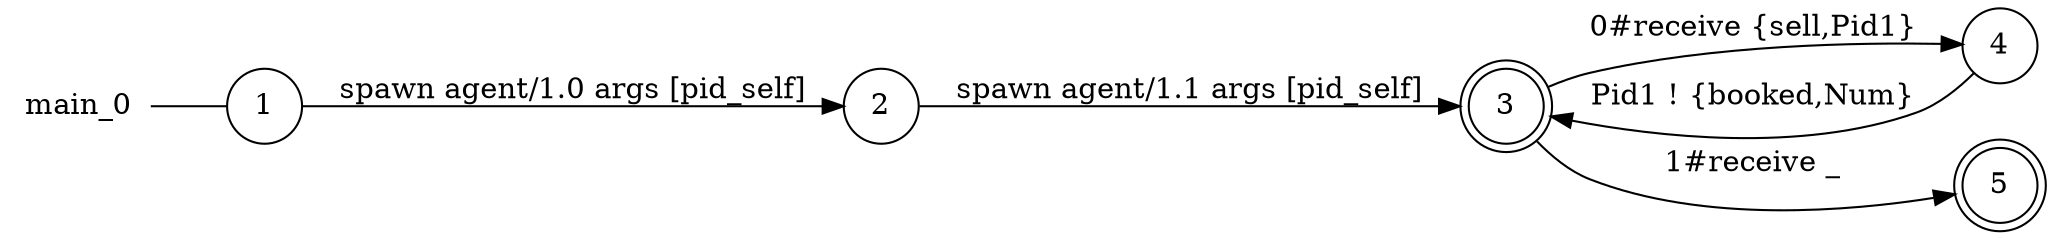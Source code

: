 digraph main_0 {
	rankdir="LR";
	n_0 [label="main_0", shape="plaintext"];
	n_1 [id="5", shape=circle, label="4"];
	n_2 [id="1", shape=circle, label="1"];
	n_0 -> n_2 [arrowhead=none];
	n_3 [id="2", shape=circle, label="2"];
	n_4 [id="4", shape=doublecircle, label="5"];
	n_5 [id="3", shape=doublecircle, label="3"];

	n_5 -> n_4 [id="[$e|6]", label="1#receive _"];
	n_3 -> n_5 [id="[$e|0]", label="spawn agent/1.1 args [pid_self]"];
	n_5 -> n_1 [id="[$e|1]", label="0#receive {sell,Pid1}"];
	n_1 -> n_5 [id="[$e|7]", label="Pid1 ! {booked,Num}"];
	n_2 -> n_3 [id="[$e|4]", label="spawn agent/1.0 args [pid_self]"];
}

